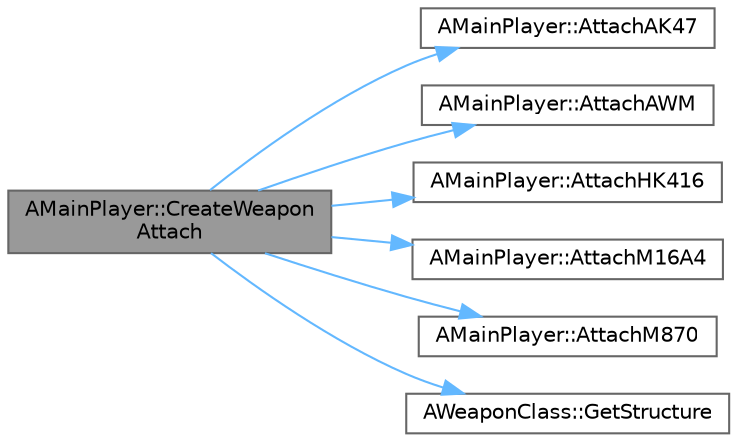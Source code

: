 digraph "AMainPlayer::CreateWeaponAttach"
{
 // LATEX_PDF_SIZE
  bgcolor="transparent";
  edge [fontname=Helvetica,fontsize=10,labelfontname=Helvetica,labelfontsize=10];
  node [fontname=Helvetica,fontsize=10,shape=box,height=0.2,width=0.4];
  rankdir="LR";
  Node1 [id="Node000001",label="AMainPlayer::CreateWeapon\lAttach",height=0.2,width=0.4,color="gray40", fillcolor="grey60", style="filled", fontcolor="black",tooltip=" "];
  Node1 -> Node2 [id="edge1_Node000001_Node000002",color="steelblue1",style="solid",tooltip=" "];
  Node2 [id="Node000002",label="AMainPlayer::AttachAK47",height=0.2,width=0.4,color="grey40", fillcolor="white", style="filled",URL="$class_a_main_player.html#a89a156ae9dd5c2fa948720b59c5f1922",tooltip=" "];
  Node1 -> Node3 [id="edge2_Node000001_Node000003",color="steelblue1",style="solid",tooltip=" "];
  Node3 [id="Node000003",label="AMainPlayer::AttachAWM",height=0.2,width=0.4,color="grey40", fillcolor="white", style="filled",URL="$class_a_main_player.html#a13cc59a3fd10e2e1ad8702389050e298",tooltip=" "];
  Node1 -> Node4 [id="edge3_Node000001_Node000004",color="steelblue1",style="solid",tooltip=" "];
  Node4 [id="Node000004",label="AMainPlayer::AttachHK416",height=0.2,width=0.4,color="grey40", fillcolor="white", style="filled",URL="$class_a_main_player.html#a38a9d187658569ec5b22977a1e5c1ef2",tooltip=" "];
  Node1 -> Node5 [id="edge4_Node000001_Node000005",color="steelblue1",style="solid",tooltip=" "];
  Node5 [id="Node000005",label="AMainPlayer::AttachM16A4",height=0.2,width=0.4,color="grey40", fillcolor="white", style="filled",URL="$class_a_main_player.html#a133c6b299f92ddec05532a0d66a870e8",tooltip=" "];
  Node1 -> Node6 [id="edge5_Node000001_Node000006",color="steelblue1",style="solid",tooltip=" "];
  Node6 [id="Node000006",label="AMainPlayer::AttachM870",height=0.2,width=0.4,color="grey40", fillcolor="white", style="filled",URL="$class_a_main_player.html#a70b0bebd04102df839d9ce1317448d9e",tooltip=" "];
  Node1 -> Node7 [id="edge6_Node000001_Node000007",color="steelblue1",style="solid",tooltip=" "];
  Node7 [id="Node000007",label="AWeaponClass::GetStructure",height=0.2,width=0.4,color="grey40", fillcolor="white", style="filled",URL="$class_a_weapon_class.html#a4655bfd562c519cf5ca879abcc3d0d1f",tooltip=" "];
}
